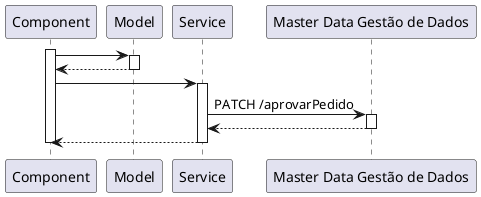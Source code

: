 @startuml vp3_aprovarPedido


participant Component as componente
participant Model as model
participant Service as svc

participant "Master Data Gestão de Dados" as mdgd

activate componente
componente -> model
activate model
model --> componente
deactivate model
componente -> svc : 
activate svc
svc -> mdgd : PATCH /aprovarPedido
activate mdgd
mdgd --> svc
deactivate mdgd
svc --> componente
deactivate svc
deactivate componente



@enduml